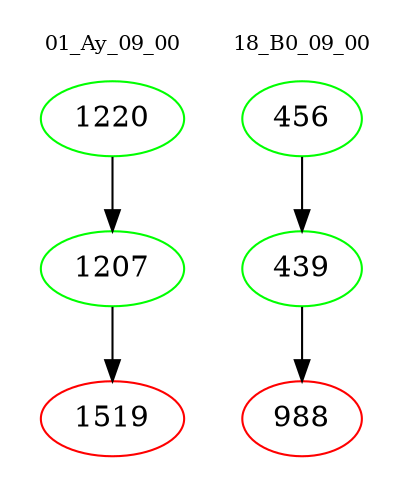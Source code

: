 digraph{
subgraph cluster_0 {
color = white
label = "01_Ay_09_00";
fontsize=10;
T0_1220 [label="1220", color="green"]
T0_1220 -> T0_1207 [color="black"]
T0_1207 [label="1207", color="green"]
T0_1207 -> T0_1519 [color="black"]
T0_1519 [label="1519", color="red"]
}
subgraph cluster_1 {
color = white
label = "18_B0_09_00";
fontsize=10;
T1_456 [label="456", color="green"]
T1_456 -> T1_439 [color="black"]
T1_439 [label="439", color="green"]
T1_439 -> T1_988 [color="black"]
T1_988 [label="988", color="red"]
}
}
